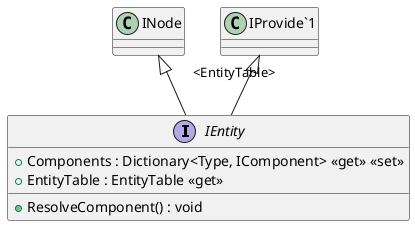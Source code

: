 @startuml
interface IEntity {
    + Components : Dictionary<Type, IComponent> <<get>> <<set>>
    + EntityTable : EntityTable <<get>>
    + ResolveComponent() : void
}
INode <|-- IEntity
"IProvide`1" "<EntityTable>" <|-- IEntity
@enduml
